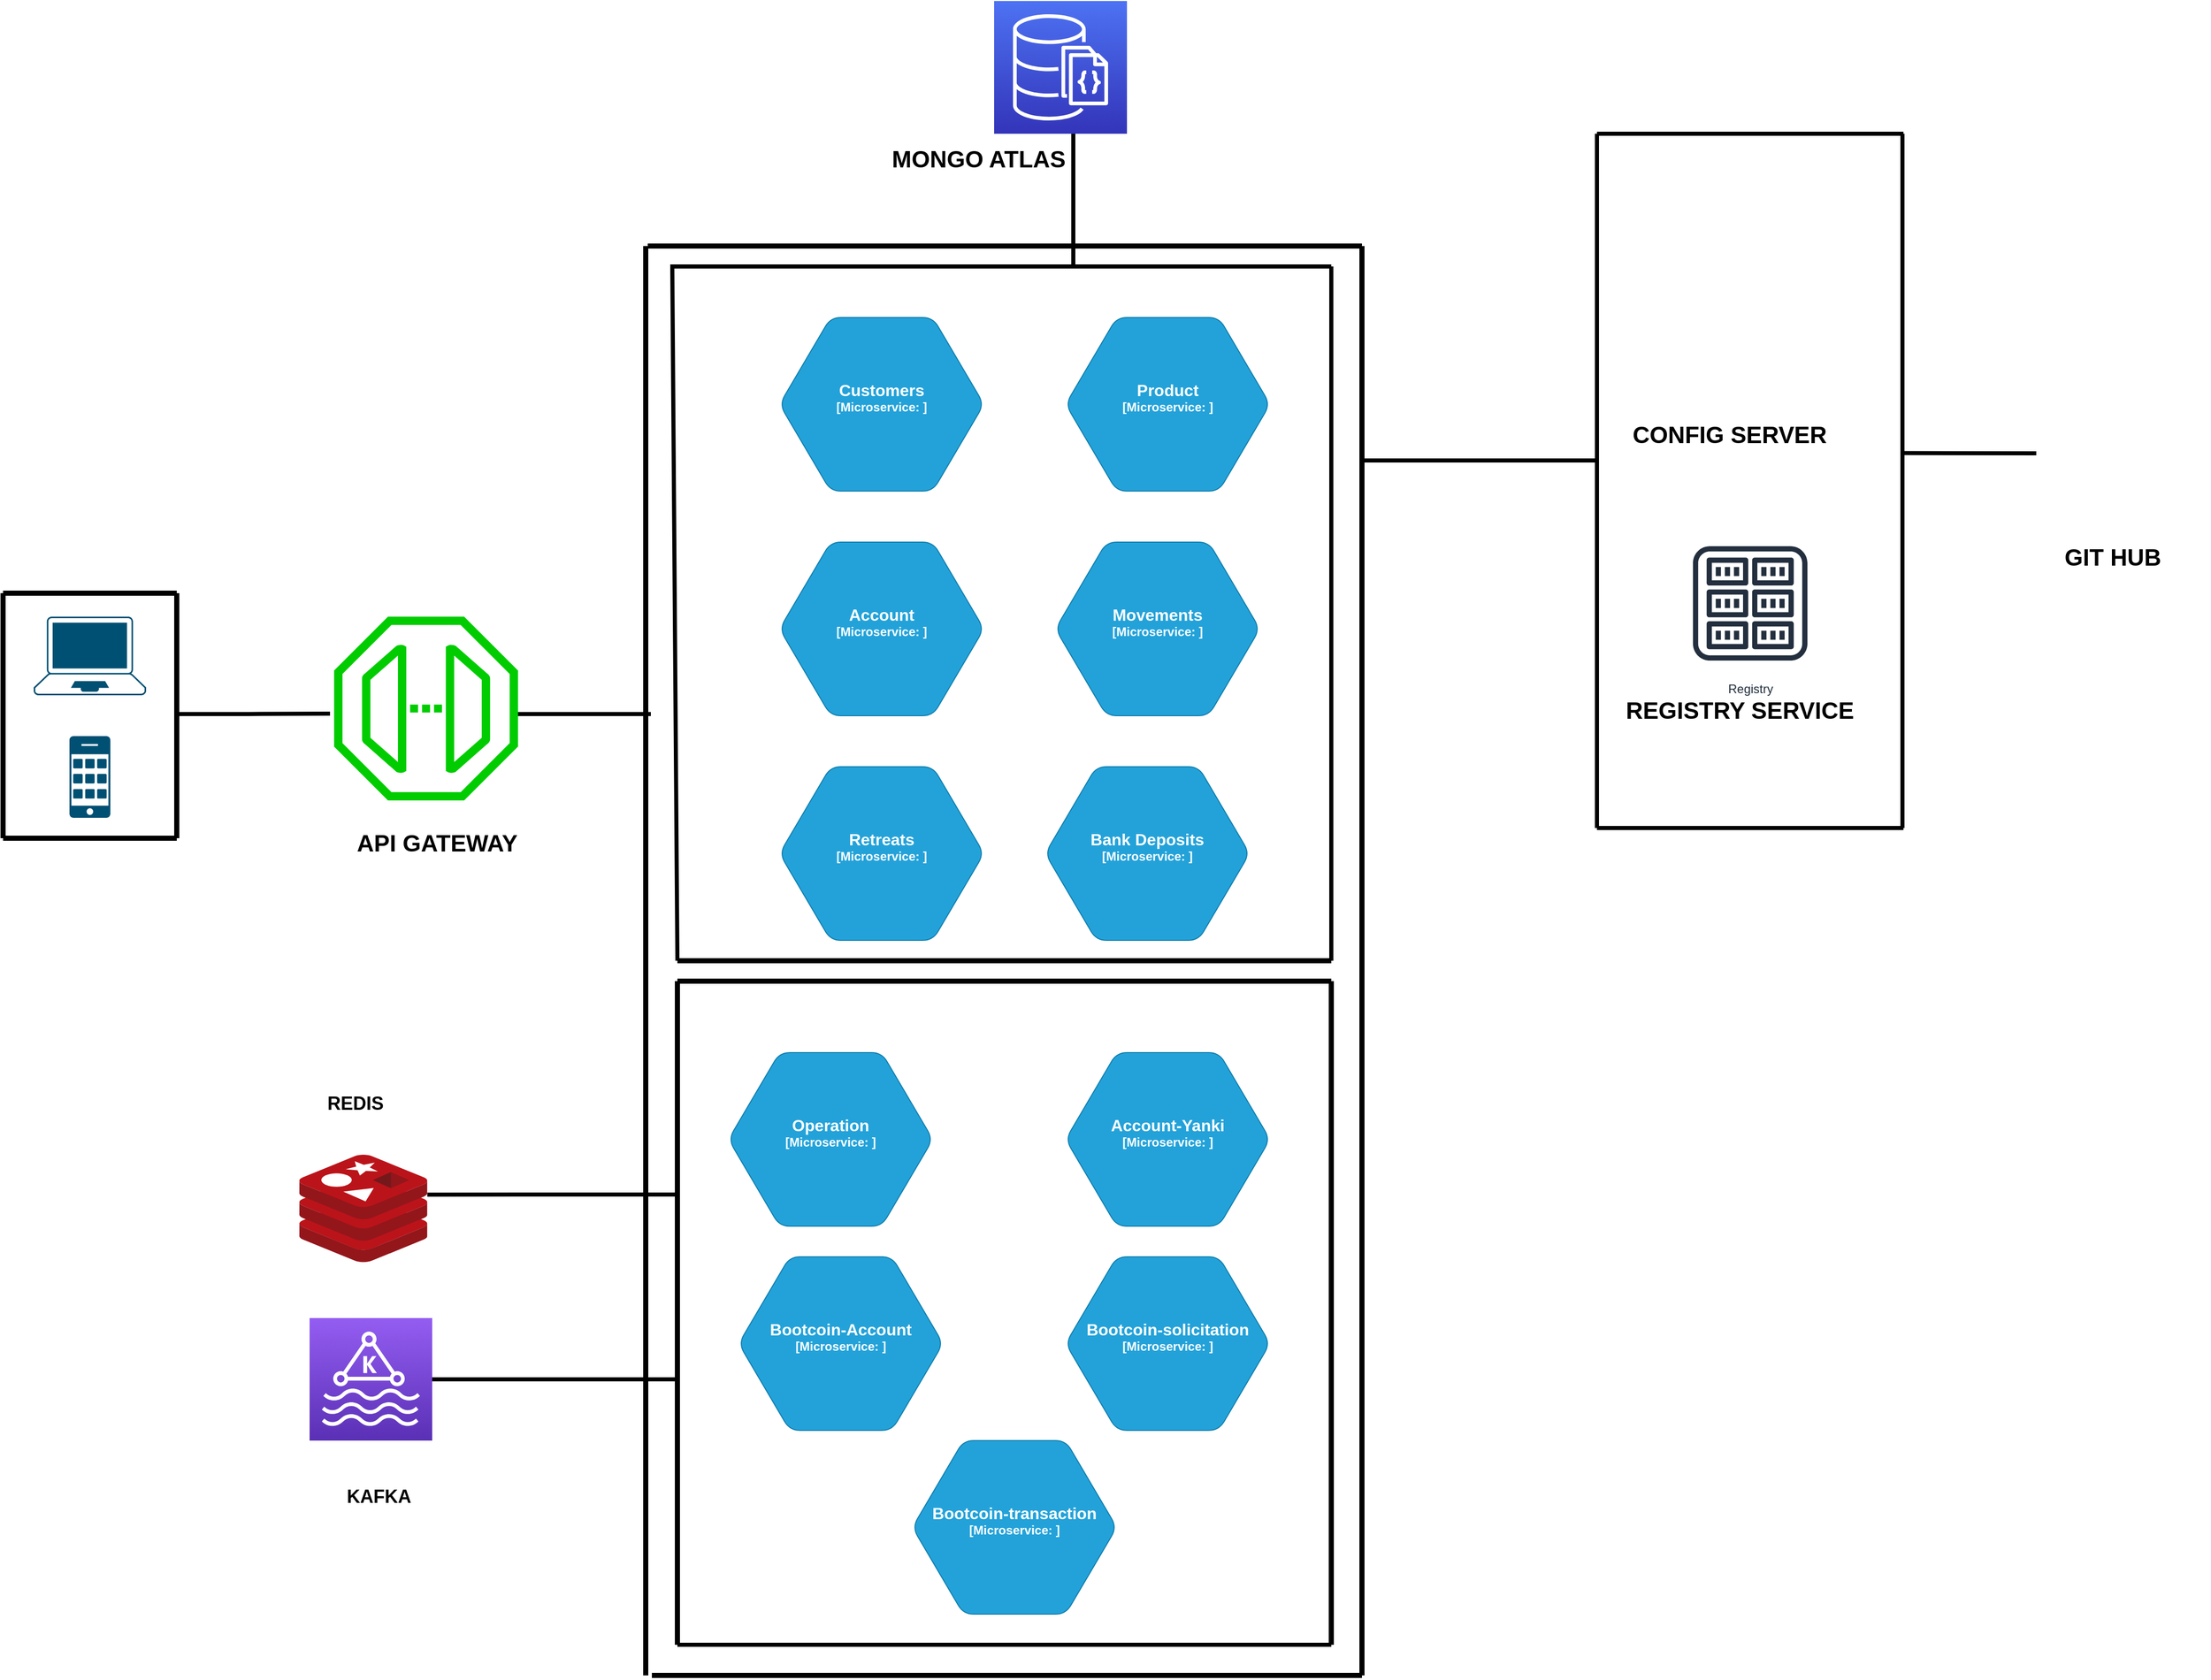 <mxfile version="16.6.6" type="github">
  <diagram id="M9zdxjrtRXyFdbecn8tF" name="Page-1">
    <mxGraphModel dx="1730" dy="2134" grid="1" gridSize="10" guides="1" tooltips="1" connect="1" arrows="1" fold="1" page="1" pageScale="1" pageWidth="827" pageHeight="1169" math="0" shadow="0">
      <root>
        <mxCell id="0" />
        <mxCell id="1" parent="0" />
        <object placeholders="1" c4Type="Account-Yanki" c4Container="Microservice" c4Technology="" c4Description="" label="&lt;font style=&quot;font-size: 16px&quot;&gt;&lt;b&gt;%c4Type%&lt;/font&gt;&lt;div&gt;[%c4Container%:&amp;nbsp;%c4Technology%]&lt;/div&gt;&lt;br&gt;&lt;div&gt;&lt;font style=&quot;font-size: 11px&quot;&gt;&lt;font color=&quot;#E6E6E6&quot;&gt;%c4Description%&lt;/font&gt;&lt;/div&gt;" id="TH7AMwZz-W8swylTgrrO-1">
          <mxCell style="shape=hexagon;size=50;perimeter=hexagonPerimeter2;whiteSpace=wrap;html=1;fixedSize=1;rounded=1;labelBackgroundColor=none;fillColor=#23A2D9;fontSize=12;fontColor=#ffffff;align=center;strokeColor=#0E7DAD;metaEdit=1;points=[[0.5,0,0],[1,0.25,0],[1,0.5,0],[1,0.75,0],[0.5,1,0],[0,0.75,0],[0,0.5,0],[0,0.25,0]];resizable=0;" parent="1" vertex="1">
            <mxGeometry x="1650" y="130" width="200" height="170" as="geometry" />
          </mxCell>
        </object>
        <object placeholders="1" c4Type="Operation" c4Container="Microservice" c4Technology="" c4Description="" label="&lt;font style=&quot;font-size: 16px&quot;&gt;&lt;b&gt;%c4Type%&lt;/font&gt;&lt;div&gt;[%c4Container%:&amp;nbsp;%c4Technology%]&lt;/div&gt;&lt;br&gt;&lt;div&gt;&lt;font style=&quot;font-size: 11px&quot;&gt;&lt;font color=&quot;#E6E6E6&quot;&gt;%c4Description%&lt;/font&gt;&lt;/div&gt;" id="TH7AMwZz-W8swylTgrrO-3">
          <mxCell style="shape=hexagon;size=50;perimeter=hexagonPerimeter2;whiteSpace=wrap;html=1;fixedSize=1;rounded=1;labelBackgroundColor=none;fillColor=#23A2D9;fontSize=12;fontColor=#ffffff;align=center;strokeColor=#0E7DAD;metaEdit=1;points=[[0.5,0,0],[1,0.25,0],[1,0.5,0],[1,0.75,0],[0.5,1,0],[0,0.75,0],[0,0.5,0],[0,0.25,0]];resizable=0;" parent="1" vertex="1">
            <mxGeometry x="1320" y="130" width="200" height="170" as="geometry" />
          </mxCell>
        </object>
        <mxCell id="TH7AMwZz-W8swylTgrrO-12" value="" style="sketch=0;aspect=fixed;html=1;points=[];align=center;image;fontSize=12;image=img/lib/mscae/Cache_Redis_Product.svg;" parent="1" vertex="1">
          <mxGeometry x="900" y="230" width="125.24" height="105.2" as="geometry" />
        </mxCell>
        <mxCell id="TH7AMwZz-W8swylTgrrO-13" value="" style="sketch=0;points=[[0,0,0],[0.25,0,0],[0.5,0,0],[0.75,0,0],[1,0,0],[0,1,0],[0.25,1,0],[0.5,1,0],[0.75,1,0],[1,1,0],[0,0.25,0],[0,0.5,0],[0,0.75,0],[1,0.25,0],[1,0.5,0],[1,0.75,0]];outlineConnect=0;fontColor=#232F3E;gradientColor=#945DF2;gradientDirection=north;fillColor=#5A30B5;strokeColor=#ffffff;dashed=0;verticalLabelPosition=bottom;verticalAlign=top;align=center;html=1;fontSize=12;fontStyle=0;aspect=fixed;shape=mxgraph.aws4.resourceIcon;resIcon=mxgraph.aws4.managed_streaming_for_kafka;" parent="1" vertex="1">
          <mxGeometry x="910" y="390" width="120" height="120" as="geometry" />
        </mxCell>
        <mxCell id="TH7AMwZz-W8swylTgrrO-14" value="&lt;b&gt;&lt;font style=&quot;font-size: 18px&quot;&gt;REDIS&lt;/font&gt;&lt;/b&gt;" style="text;html=1;strokeColor=none;fillColor=none;align=center;verticalAlign=middle;whiteSpace=wrap;rounded=0;rotation=0;" parent="1" vertex="1">
          <mxGeometry x="880" y="160" width="150" height="40" as="geometry" />
        </mxCell>
        <mxCell id="TH7AMwZz-W8swylTgrrO-16" value="&lt;b&gt;&lt;font style=&quot;font-size: 18px&quot;&gt;KAFKA&lt;/font&gt;&lt;/b&gt;" style="text;html=1;strokeColor=none;fillColor=none;align=center;verticalAlign=middle;whiteSpace=wrap;rounded=0;" parent="1" vertex="1">
          <mxGeometry x="930.0" y="545" width="96" height="40" as="geometry" />
        </mxCell>
        <object placeholders="1" c4Type="Customers" c4Container="Microservice" c4Technology="" c4Description="" label="&lt;font style=&quot;font-size: 16px&quot;&gt;&lt;b&gt;%c4Type%&lt;/font&gt;&lt;div&gt;[%c4Container%:&amp;nbsp;%c4Technology%]&lt;/div&gt;&lt;br&gt;&lt;div&gt;&lt;font style=&quot;font-size: 11px&quot;&gt;&lt;font color=&quot;#E6E6E6&quot;&gt;%c4Description%&lt;/font&gt;&lt;/div&gt;" id="e1ChLCtxDdJqWj2ZeUZ7-51">
          <mxCell style="shape=hexagon;size=50;perimeter=hexagonPerimeter2;whiteSpace=wrap;html=1;fixedSize=1;rounded=1;labelBackgroundColor=none;fillColor=#23A2D9;fontSize=12;fontColor=#ffffff;align=center;strokeColor=#0E7DAD;metaEdit=1;points=[[0.5,0,0],[1,0.25,0],[1,0.5,0],[1,0.75,0],[0.5,1,0],[0,0.75,0],[0,0.5,0],[0,0.25,0]];resizable=0;" parent="1" vertex="1">
            <mxGeometry x="1370" y="-590" width="200" height="170" as="geometry" />
          </mxCell>
        </object>
        <object placeholders="1" c4Type="Movements" c4Container="Microservice" c4Technology="" c4Description="" label="&lt;font style=&quot;font-size: 16px&quot;&gt;&lt;b&gt;%c4Type%&lt;/font&gt;&lt;div&gt;[%c4Container%:&amp;nbsp;%c4Technology%]&lt;/div&gt;&lt;br&gt;&lt;div&gt;&lt;font style=&quot;font-size: 11px&quot;&gt;&lt;font color=&quot;#E6E6E6&quot;&gt;%c4Description%&lt;/font&gt;&lt;/div&gt;" id="e1ChLCtxDdJqWj2ZeUZ7-52">
          <mxCell style="shape=hexagon;size=50;perimeter=hexagonPerimeter2;whiteSpace=wrap;html=1;fixedSize=1;rounded=1;labelBackgroundColor=none;fillColor=#23A2D9;fontSize=12;fontColor=#ffffff;align=center;strokeColor=#0E7DAD;metaEdit=1;points=[[0.5,0,0],[1,0.25,0],[1,0.5,0],[1,0.75,0],[0.5,1,0],[0,0.75,0],[0,0.5,0],[0,0.25,0]];resizable=0;" parent="1" vertex="1">
            <mxGeometry x="1640" y="-370" width="200" height="170" as="geometry" />
          </mxCell>
        </object>
        <object placeholders="1" c4Type="Bank Deposits" c4Container="Microservice" c4Technology="" c4Description="" label="&lt;font style=&quot;font-size: 16px&quot;&gt;&lt;b&gt;%c4Type%&lt;/font&gt;&lt;div&gt;[%c4Container%:&amp;nbsp;%c4Technology%]&lt;/div&gt;&lt;br&gt;&lt;div&gt;&lt;font style=&quot;font-size: 11px&quot;&gt;&lt;font color=&quot;#E6E6E6&quot;&gt;%c4Description%&lt;/font&gt;&lt;/div&gt;" id="e1ChLCtxDdJqWj2ZeUZ7-53">
          <mxCell style="shape=hexagon;size=50;perimeter=hexagonPerimeter2;whiteSpace=wrap;html=1;fixedSize=1;rounded=1;labelBackgroundColor=none;fillColor=#23A2D9;fontSize=12;fontColor=#ffffff;align=center;strokeColor=#0E7DAD;metaEdit=1;points=[[0.5,0,0],[1,0.25,0],[1,0.5,0],[1,0.75,0],[0.5,1,0],[0,0.75,0],[0,0.5,0],[0,0.25,0]];resizable=0;" parent="1" vertex="1">
            <mxGeometry x="1630" y="-150" width="200" height="170" as="geometry" />
          </mxCell>
        </object>
        <object placeholders="1" c4Type="Product" c4Container="Microservice" c4Technology="" c4Description="" label="&lt;font style=&quot;font-size: 16px&quot;&gt;&lt;b&gt;%c4Type%&lt;/font&gt;&lt;div&gt;[%c4Container%:&amp;nbsp;%c4Technology%]&lt;/div&gt;&lt;br&gt;&lt;div&gt;&lt;font style=&quot;font-size: 11px&quot;&gt;&lt;font color=&quot;#E6E6E6&quot;&gt;%c4Description%&lt;/font&gt;&lt;/div&gt;" id="e1ChLCtxDdJqWj2ZeUZ7-54">
          <mxCell style="shape=hexagon;size=50;perimeter=hexagonPerimeter2;whiteSpace=wrap;html=1;fixedSize=1;rounded=1;labelBackgroundColor=none;fillColor=#23A2D9;fontSize=12;fontColor=#ffffff;align=center;strokeColor=#0E7DAD;metaEdit=1;points=[[0.5,0,0],[1,0.25,0],[1,0.5,0],[1,0.75,0],[0.5,1,0],[0,0.75,0],[0,0.5,0],[0,0.25,0]];resizable=0;" parent="1" vertex="1">
            <mxGeometry x="1650" y="-590" width="200" height="170" as="geometry" />
          </mxCell>
        </object>
        <mxCell id="e1ChLCtxDdJqWj2ZeUZ7-55" value="" style="endArrow=none;html=1;rounded=0;strokeWidth=4;fillColor=#d5e8d4;strokeColor=#000000;" parent="1" edge="1">
          <mxGeometry width="50" height="50" relative="1" as="geometry">
            <mxPoint x="1270" y="40" as="sourcePoint" />
            <mxPoint x="1910" y="-640" as="targetPoint" />
            <Array as="points">
              <mxPoint x="1265" y="-640" />
            </Array>
          </mxGeometry>
        </mxCell>
        <mxCell id="e1ChLCtxDdJqWj2ZeUZ7-57" value="" style="endArrow=none;html=1;rounded=0;strokeWidth=4;fillColor=#d5e8d4;strokeColor=#000000;" parent="1" edge="1">
          <mxGeometry width="50" height="50" relative="1" as="geometry">
            <mxPoint x="1910" y="40" as="sourcePoint" />
            <mxPoint x="1910" y="-640" as="targetPoint" />
          </mxGeometry>
        </mxCell>
        <object placeholders="1" c4Type="Retreats" c4Container="Microservice" c4Technology="" c4Description="" label="&lt;font style=&quot;font-size: 16px&quot;&gt;&lt;b&gt;%c4Type%&lt;/font&gt;&lt;div&gt;[%c4Container%:&amp;nbsp;%c4Technology%]&lt;/div&gt;&lt;br&gt;&lt;div&gt;&lt;font style=&quot;font-size: 11px&quot;&gt;&lt;font color=&quot;#E6E6E6&quot;&gt;%c4Description%&lt;/font&gt;&lt;/div&gt;" id="e1ChLCtxDdJqWj2ZeUZ7-58">
          <mxCell style="shape=hexagon;size=50;perimeter=hexagonPerimeter2;whiteSpace=wrap;html=1;fixedSize=1;rounded=1;labelBackgroundColor=none;fillColor=#23A2D9;fontSize=12;fontColor=#ffffff;align=center;strokeColor=#0E7DAD;metaEdit=1;points=[[0.5,0,0],[1,0.25,0],[1,0.5,0],[1,0.75,0],[0.5,1,0],[0,0.75,0],[0,0.5,0],[0,0.25,0]];resizable=0;" parent="1" vertex="1">
            <mxGeometry x="1370" y="-150" width="200" height="170" as="geometry" />
          </mxCell>
        </object>
        <mxCell id="e1ChLCtxDdJqWj2ZeUZ7-59" value="" style="sketch=0;outlineConnect=0;fontColor=#232F3E;gradientColor=none;fillColor=#00CC00;strokeColor=none;dashed=0;verticalLabelPosition=bottom;verticalAlign=top;align=center;html=1;fontSize=12;fontStyle=0;aspect=fixed;pointerEvents=1;shape=mxgraph.aws4.endpoint;" parent="1" vertex="1">
          <mxGeometry x="934" y="-297" width="180" height="180" as="geometry" />
        </mxCell>
        <mxCell id="e1ChLCtxDdJqWj2ZeUZ7-60" value="&lt;font style=&quot;font-size: 23px&quot;&gt;API GATEWAY&lt;/font&gt;" style="text;html=1;strokeColor=none;fillColor=none;align=center;verticalAlign=middle;whiteSpace=wrap;rounded=0;fontStyle=1" parent="1" vertex="1">
          <mxGeometry x="940" y="-90" width="190" height="30" as="geometry" />
        </mxCell>
        <mxCell id="e1ChLCtxDdJqWj2ZeUZ7-68" value="" style="shape=image;html=1;verticalAlign=top;verticalLabelPosition=bottom;labelBackgroundColor=#ffffff;imageAspect=0;aspect=fixed;image=https://cdn2.iconfinder.com/data/icons/gnomeicontheme/48x48/apps/gnome-server-config.png;fontSize=23;" parent="1" vertex="1">
          <mxGeometry x="2200" y="-720" width="200" height="200" as="geometry" />
        </mxCell>
        <mxCell id="e1ChLCtxDdJqWj2ZeUZ7-69" value="&lt;font style=&quot;font-size: 23px&quot;&gt;CONFIG SERVER&lt;/font&gt;" style="text;html=1;strokeColor=none;fillColor=none;align=center;verticalAlign=middle;whiteSpace=wrap;rounded=0;fontStyle=1" parent="1" vertex="1">
          <mxGeometry x="2160" y="-490" width="280" height="30" as="geometry" />
        </mxCell>
        <mxCell id="e1ChLCtxDdJqWj2ZeUZ7-70" value="Registry" style="sketch=0;outlineConnect=0;fontColor=#232F3E;gradientColor=none;strokeColor=#232F3E;fillColor=#ffffff;dashed=0;verticalLabelPosition=bottom;verticalAlign=top;align=center;html=1;fontSize=12;fontStyle=0;aspect=fixed;shape=mxgraph.aws4.resourceIcon;resIcon=mxgraph.aws4.registry;" parent="1" vertex="1">
          <mxGeometry x="2250" y="-380" width="140" height="140" as="geometry" />
        </mxCell>
        <mxCell id="e1ChLCtxDdJqWj2ZeUZ7-71" value="&lt;font style=&quot;font-size: 23px&quot;&gt;REGISTRY SERVICE&lt;/font&gt;" style="text;html=1;strokeColor=none;fillColor=none;align=center;verticalAlign=middle;whiteSpace=wrap;rounded=0;fontStyle=1" parent="1" vertex="1">
          <mxGeometry x="2170" y="-220" width="280" height="30" as="geometry" />
        </mxCell>
        <mxCell id="e1ChLCtxDdJqWj2ZeUZ7-72" value="" style="endArrow=none;html=1;rounded=0;fontSize=23;strokeColor=#000000;strokeWidth=4;" parent="1" edge="1">
          <mxGeometry width="50" height="50" relative="1" as="geometry">
            <mxPoint x="1940" y="-450" as="sourcePoint" />
            <mxPoint x="2170" y="-450" as="targetPoint" />
          </mxGeometry>
        </mxCell>
        <mxCell id="e1ChLCtxDdJqWj2ZeUZ7-73" value="" style="endArrow=none;html=1;rounded=0;fontSize=23;strokeColor=#000000;strokeWidth=4;" parent="1" edge="1">
          <mxGeometry width="50" height="50" relative="1" as="geometry">
            <mxPoint x="2170" y="-770" as="sourcePoint" />
            <mxPoint x="2170" y="-340" as="targetPoint" />
          </mxGeometry>
        </mxCell>
        <mxCell id="e1ChLCtxDdJqWj2ZeUZ7-74" value="" style="endArrow=none;html=1;rounded=0;fontSize=23;strokeColor=#000000;strokeWidth=4;" parent="1" edge="1">
          <mxGeometry width="50" height="50" relative="1" as="geometry">
            <mxPoint x="2469" y="-770" as="sourcePoint" />
            <mxPoint x="2469" y="-350" as="targetPoint" />
          </mxGeometry>
        </mxCell>
        <mxCell id="e1ChLCtxDdJqWj2ZeUZ7-75" value="" style="endArrow=none;html=1;rounded=0;fontSize=23;strokeColor=#000000;strokeWidth=4;" parent="1" edge="1">
          <mxGeometry width="50" height="50" relative="1" as="geometry">
            <mxPoint x="2170" y="-770.001" as="sourcePoint" />
            <mxPoint x="2470" y="-770" as="targetPoint" />
          </mxGeometry>
        </mxCell>
        <mxCell id="e1ChLCtxDdJqWj2ZeUZ7-76" value="" style="endArrow=none;html=1;rounded=0;fontSize=23;strokeColor=#000000;strokeWidth=4;" parent="1" edge="1">
          <mxGeometry width="50" height="50" relative="1" as="geometry">
            <mxPoint x="2170" y="-90.001" as="sourcePoint" />
            <mxPoint x="2470" y="-90" as="targetPoint" />
          </mxGeometry>
        </mxCell>
        <mxCell id="e1ChLCtxDdJqWj2ZeUZ7-77" value="" style="endArrow=none;html=1;rounded=0;fontSize=23;strokeColor=#000000;strokeWidth=4;" parent="1" edge="1">
          <mxGeometry width="50" height="50" relative="1" as="geometry">
            <mxPoint x="2170" y="-90" as="sourcePoint" />
            <mxPoint x="2170" y="-340" as="targetPoint" />
          </mxGeometry>
        </mxCell>
        <mxCell id="e1ChLCtxDdJqWj2ZeUZ7-78" value="" style="endArrow=none;html=1;rounded=0;fontSize=23;strokeColor=#000000;strokeWidth=4;" parent="1" edge="1">
          <mxGeometry width="50" height="50" relative="1" as="geometry">
            <mxPoint x="2469" y="-90" as="sourcePoint" />
            <mxPoint x="2469" y="-360" as="targetPoint" />
          </mxGeometry>
        </mxCell>
        <mxCell id="e1ChLCtxDdJqWj2ZeUZ7-79" value="" style="sketch=0;points=[[0,0,0],[0.25,0,0],[0.5,0,0],[0.75,0,0],[1,0,0],[0,1,0],[0.25,1,0],[0.5,1,0],[0.75,1,0],[1,1,0],[0,0.25,0],[0,0.5,0],[0,0.75,0],[1,0.25,0],[1,0.5,0],[1,0.75,0]];outlineConnect=0;fontColor=#232F3E;gradientColor=#4D72F3;gradientDirection=north;fillColor=#3334B9;strokeColor=#ffffff;dashed=0;verticalLabelPosition=bottom;verticalAlign=top;align=center;html=1;fontSize=12;fontStyle=0;aspect=fixed;shape=mxgraph.aws4.resourceIcon;resIcon=mxgraph.aws4.documentdb_with_mongodb_compatibility;" parent="1" vertex="1">
          <mxGeometry x="1580" y="-900" width="130" height="130" as="geometry" />
        </mxCell>
        <mxCell id="e1ChLCtxDdJqWj2ZeUZ7-80" value="" style="endArrow=none;html=1;rounded=0;fontSize=23;strokeColor=#000000;strokeWidth=4;" parent="1" edge="1">
          <mxGeometry width="50" height="50" relative="1" as="geometry">
            <mxPoint x="1657.5" y="-770.001" as="sourcePoint" />
            <mxPoint x="1657.5" y="-640" as="targetPoint" />
          </mxGeometry>
        </mxCell>
        <mxCell id="e1ChLCtxDdJqWj2ZeUZ7-81" value="&lt;span style=&quot;font-size: 23px&quot;&gt;MONGO ATLAS&lt;/span&gt;" style="text;html=1;strokeColor=none;fillColor=none;align=center;verticalAlign=middle;whiteSpace=wrap;rounded=0;fontStyle=1" parent="1" vertex="1">
          <mxGeometry x="1470" y="-760" width="190" height="30" as="geometry" />
        </mxCell>
        <object placeholders="1" c4Type="Account" c4Container="Microservice" c4Technology="" c4Description="" label="&lt;font style=&quot;font-size: 16px&quot;&gt;&lt;b&gt;%c4Type%&lt;/font&gt;&lt;div&gt;[%c4Container%:&amp;nbsp;%c4Technology%]&lt;/div&gt;&lt;br&gt;&lt;div&gt;&lt;font style=&quot;font-size: 11px&quot;&gt;&lt;font color=&quot;#E6E6E6&quot;&gt;%c4Description%&lt;/font&gt;&lt;/div&gt;" id="e1ChLCtxDdJqWj2ZeUZ7-82">
          <mxCell style="shape=hexagon;size=50;perimeter=hexagonPerimeter2;whiteSpace=wrap;html=1;fixedSize=1;rounded=1;labelBackgroundColor=none;fillColor=#23A2D9;fontSize=12;fontColor=#ffffff;align=center;strokeColor=#0E7DAD;metaEdit=1;points=[[0.5,0,0],[1,0.25,0],[1,0.5,0],[1,0.75,0],[0.5,1,0],[0,0.75,0],[0,0.5,0],[0,0.25,0]];resizable=0;" parent="1" vertex="1">
            <mxGeometry x="1370" y="-370" width="200" height="170" as="geometry" />
          </mxCell>
        </object>
        <mxCell id="e1ChLCtxDdJqWj2ZeUZ7-83" value="" style="endArrow=none;html=1;rounded=0;fontSize=23;strokeColor=#000000;strokeWidth=4;" parent="1" edge="1">
          <mxGeometry width="50" height="50" relative="1" as="geometry">
            <mxPoint x="1270" y="710" as="sourcePoint" />
            <mxPoint x="1910" y="710" as="targetPoint" />
          </mxGeometry>
        </mxCell>
        <mxCell id="e1ChLCtxDdJqWj2ZeUZ7-92" value="" style="endArrow=none;html=1;rounded=0;strokeWidth=4;" parent="1" source="TH7AMwZz-W8swylTgrrO-13" edge="1">
          <mxGeometry width="50" height="50" relative="1" as="geometry">
            <mxPoint x="2027.24" y="220" as="sourcePoint" />
            <mxPoint x="1270" y="450" as="targetPoint" />
          </mxGeometry>
        </mxCell>
        <mxCell id="e1ChLCtxDdJqWj2ZeUZ7-93" value="" style="endArrow=none;html=1;rounded=0;fontSize=18;strokeWidth=4;entryX=1;entryY=0.5;entryDx=0;entryDy=0;entryPerimeter=0;" parent="1" edge="1">
          <mxGeometry width="50" height="50" relative="1" as="geometry">
            <mxPoint x="1244" y="-201.67" as="sourcePoint" />
            <mxPoint x="1114" y="-201.67" as="targetPoint" />
            <Array as="points">
              <mxPoint x="1184" y="-201.67" />
            </Array>
          </mxGeometry>
        </mxCell>
        <mxCell id="e1ChLCtxDdJqWj2ZeUZ7-94" value="" style="shape=image;html=1;verticalAlign=top;verticalLabelPosition=bottom;labelBackgroundColor=#ffffff;imageAspect=0;aspect=fixed;image=https://cdn4.iconfinder.com/data/icons/socialcones/508/Github-128.png" parent="1" vertex="1">
          <mxGeometry x="2600" y="-520" width="128" height="128" as="geometry" />
        </mxCell>
        <mxCell id="e1ChLCtxDdJqWj2ZeUZ7-95" value="" style="endArrow=none;html=1;rounded=0;fontSize=23;strokeColor=#000000;strokeWidth=4;" parent="1" edge="1">
          <mxGeometry width="50" height="50" relative="1" as="geometry">
            <mxPoint x="2468" y="-457.251" as="sourcePoint" />
            <mxPoint x="2600" y="-457" as="targetPoint" />
          </mxGeometry>
        </mxCell>
        <mxCell id="e1ChLCtxDdJqWj2ZeUZ7-96" value="&lt;font style=&quot;font-size: 23px&quot;&gt;GIT HUB&lt;/font&gt;" style="text;html=1;strokeColor=none;fillColor=none;align=center;verticalAlign=middle;whiteSpace=wrap;rounded=0;fontStyle=1" parent="1" vertex="1">
          <mxGeometry x="2580" y="-370" width="190" height="30" as="geometry" />
        </mxCell>
        <object placeholders="1" c4Type="Bootcoin-Account" c4Container="Microservice" c4Technology="" c4Description="" label="&lt;font style=&quot;font-size: 16px&quot;&gt;&lt;b&gt;%c4Type%&lt;/font&gt;&lt;div&gt;[%c4Container%:&amp;nbsp;%c4Technology%]&lt;/div&gt;&lt;br&gt;&lt;div&gt;&lt;font style=&quot;font-size: 11px&quot;&gt;&lt;font color=&quot;#E6E6E6&quot;&gt;%c4Description%&lt;/font&gt;&lt;/div&gt;" id="op-Sg9ZO8f-6mYXUjQk0-1">
          <mxCell style="shape=hexagon;size=50;perimeter=hexagonPerimeter2;whiteSpace=wrap;html=1;fixedSize=1;rounded=1;labelBackgroundColor=none;fillColor=#23A2D9;fontSize=12;fontColor=#ffffff;align=center;strokeColor=#0E7DAD;metaEdit=1;points=[[0.5,0,0],[1,0.25,0],[1,0.5,0],[1,0.75,0],[0.5,1,0],[0,0.75,0],[0,0.5,0],[0,0.25,0]];resizable=0;" parent="1" vertex="1">
            <mxGeometry x="1330" y="330" width="200" height="170" as="geometry" />
          </mxCell>
        </object>
        <object placeholders="1" c4Type="Bootcoin-solicitation" c4Container="Microservice" c4Technology="" c4Description="" label="&lt;font style=&quot;font-size: 16px&quot;&gt;&lt;b&gt;%c4Type%&lt;/font&gt;&lt;div&gt;[%c4Container%:&amp;nbsp;%c4Technology%]&lt;/div&gt;&lt;br&gt;&lt;div&gt;&lt;font style=&quot;font-size: 11px&quot;&gt;&lt;font color=&quot;#E6E6E6&quot;&gt;%c4Description%&lt;/font&gt;&lt;/div&gt;" id="op-Sg9ZO8f-6mYXUjQk0-2">
          <mxCell style="shape=hexagon;size=50;perimeter=hexagonPerimeter2;whiteSpace=wrap;html=1;fixedSize=1;rounded=1;labelBackgroundColor=none;fillColor=#23A2D9;fontSize=12;fontColor=#ffffff;align=center;strokeColor=#0E7DAD;metaEdit=1;points=[[0.5,0,0],[1,0.25,0],[1,0.5,0],[1,0.75,0],[0.5,1,0],[0,0.75,0],[0,0.5,0],[0,0.25,0]];resizable=0;" parent="1" vertex="1">
            <mxGeometry x="1650" y="330" width="200" height="170" as="geometry" />
          </mxCell>
        </object>
        <object placeholders="1" c4Type="Bootcoin-transaction" c4Container="Microservice" c4Technology="" c4Description="" label="&lt;font style=&quot;font-size: 16px&quot;&gt;&lt;b&gt;%c4Type%&lt;/font&gt;&lt;div&gt;[%c4Container%:&amp;nbsp;%c4Technology%]&lt;/div&gt;&lt;br&gt;&lt;div&gt;&lt;font style=&quot;font-size: 11px&quot;&gt;&lt;font color=&quot;#E6E6E6&quot;&gt;%c4Description%&lt;/font&gt;&lt;/div&gt;" id="op-Sg9ZO8f-6mYXUjQk0-3">
          <mxCell style="shape=hexagon;size=50;perimeter=hexagonPerimeter2;whiteSpace=wrap;html=1;fixedSize=1;rounded=1;labelBackgroundColor=none;fillColor=#23A2D9;fontSize=12;fontColor=#ffffff;align=center;strokeColor=#0E7DAD;metaEdit=1;points=[[0.5,0,0],[1,0.25,0],[1,0.5,0],[1,0.75,0],[0.5,1,0],[0,0.75,0],[0,0.5,0],[0,0.25,0]];resizable=0;" parent="1" vertex="1">
            <mxGeometry x="1500" y="510" width="200" height="170" as="geometry" />
          </mxCell>
        </object>
        <mxCell id="op-Sg9ZO8f-6mYXUjQk0-7" value="" style="endArrow=none;html=1;rounded=0;strokeWidth=5;" parent="1" edge="1">
          <mxGeometry width="50" height="50" relative="1" as="geometry">
            <mxPoint x="1270" y="60" as="sourcePoint" />
            <mxPoint x="1910" y="60" as="targetPoint" />
          </mxGeometry>
        </mxCell>
        <mxCell id="op-Sg9ZO8f-6mYXUjQk0-8" value="" style="endArrow=none;html=1;rounded=0;strokeWidth=5;" parent="1" edge="1">
          <mxGeometry width="50" height="50" relative="1" as="geometry">
            <mxPoint x="1239" y="740" as="sourcePoint" />
            <mxPoint x="1239" y="-660" as="targetPoint" />
          </mxGeometry>
        </mxCell>
        <mxCell id="op-Sg9ZO8f-6mYXUjQk0-9" value="" style="endArrow=none;html=1;rounded=0;strokeWidth=5;" parent="1" edge="1">
          <mxGeometry width="50" height="50" relative="1" as="geometry">
            <mxPoint x="1241" y="-660" as="sourcePoint" />
            <mxPoint x="1940" y="-660" as="targetPoint" />
          </mxGeometry>
        </mxCell>
        <mxCell id="op-Sg9ZO8f-6mYXUjQk0-10" value="" style="endArrow=none;html=1;rounded=0;strokeWidth=5;" parent="1" edge="1">
          <mxGeometry width="50" height="50" relative="1" as="geometry">
            <mxPoint x="1940" y="740" as="sourcePoint" />
            <mxPoint x="1940" y="-660" as="targetPoint" />
          </mxGeometry>
        </mxCell>
        <mxCell id="op-Sg9ZO8f-6mYXUjQk0-11" value="" style="endArrow=none;html=1;rounded=0;strokeWidth=5;" parent="1" edge="1">
          <mxGeometry width="50" height="50" relative="1" as="geometry">
            <mxPoint x="1245" y="740" as="sourcePoint" />
            <mxPoint x="1940" y="740" as="targetPoint" />
          </mxGeometry>
        </mxCell>
        <mxCell id="op-Sg9ZO8f-6mYXUjQk0-13" value="" style="endArrow=none;html=1;rounded=0;strokeWidth=4;" parent="1" edge="1">
          <mxGeometry width="50" height="50" relative="1" as="geometry">
            <mxPoint x="1025.24" y="269.09" as="sourcePoint" />
            <mxPoint x="1270" y="269" as="targetPoint" />
          </mxGeometry>
        </mxCell>
        <mxCell id="op-Sg9ZO8f-6mYXUjQk0-14" value="" style="endArrow=none;html=1;rounded=0;strokeWidth=5;" parent="1" edge="1">
          <mxGeometry width="50" height="50" relative="1" as="geometry">
            <mxPoint x="1270" y="40" as="sourcePoint" />
            <mxPoint x="1910" y="40" as="targetPoint" />
          </mxGeometry>
        </mxCell>
        <mxCell id="op-Sg9ZO8f-6mYXUjQk0-16" value="" style="endArrow=none;html=1;rounded=0;strokeWidth=5;" parent="1" edge="1">
          <mxGeometry width="50" height="50" relative="1" as="geometry">
            <mxPoint x="1270" y="710" as="sourcePoint" />
            <mxPoint x="1270" y="60" as="targetPoint" />
          </mxGeometry>
        </mxCell>
        <mxCell id="op-Sg9ZO8f-6mYXUjQk0-17" value="" style="endArrow=none;html=1;rounded=0;strokeWidth=5;" parent="1" edge="1">
          <mxGeometry width="50" height="50" relative="1" as="geometry">
            <mxPoint x="1910" y="710" as="sourcePoint" />
            <mxPoint x="1910" y="60" as="targetPoint" />
          </mxGeometry>
        </mxCell>
        <mxCell id="H5bxD-7pSqCIPWwtbk4z-1" value="" style="points=[[0.13,0.02,0],[0.5,0,0],[0.87,0.02,0],[0.885,0.4,0],[0.985,0.985,0],[0.5,1,0],[0.015,0.985,0],[0.115,0.4,0]];verticalLabelPosition=bottom;sketch=0;html=1;verticalAlign=top;aspect=fixed;align=center;pointerEvents=1;shape=mxgraph.cisco19.laptop;fillColor=#005073;strokeColor=none;" vertex="1" parent="1">
          <mxGeometry x="640" y="-297" width="110" height="77" as="geometry" />
        </mxCell>
        <mxCell id="H5bxD-7pSqCIPWwtbk4z-2" value="" style="sketch=0;points=[[0.015,0.015,0],[0.985,0.015,0],[0.985,0.985,0],[0.015,0.985,0],[0.25,0,0],[0.5,0,0],[0.75,0,0],[1,0.25,0],[1,0.5,0],[1,0.75,0],[0.75,1,0],[0.5,1,0],[0.25,1,0],[0,0.75,0],[0,0.5,0],[0,0.25,0]];verticalLabelPosition=bottom;html=1;verticalAlign=top;aspect=fixed;align=center;pointerEvents=1;shape=mxgraph.cisco19.cell_phone;fillColor=#005073;strokeColor=none;" vertex="1" parent="1">
          <mxGeometry x="675" y="-180" width="40" height="80" as="geometry" />
        </mxCell>
        <mxCell id="H5bxD-7pSqCIPWwtbk4z-6" value="" style="endArrow=none;html=1;rounded=0;strokeWidth=5;" edge="1" parent="1">
          <mxGeometry width="50" height="50" relative="1" as="geometry">
            <mxPoint x="610" y="-80" as="sourcePoint" />
            <mxPoint x="610" y="-320" as="targetPoint" />
          </mxGeometry>
        </mxCell>
        <mxCell id="H5bxD-7pSqCIPWwtbk4z-7" value="" style="endArrow=none;html=1;rounded=0;strokeWidth=5;" edge="1" parent="1">
          <mxGeometry width="50" height="50" relative="1" as="geometry">
            <mxPoint x="780" y="-320" as="sourcePoint" />
            <mxPoint x="610" y="-320" as="targetPoint" />
          </mxGeometry>
        </mxCell>
        <mxCell id="H5bxD-7pSqCIPWwtbk4z-8" value="" style="endArrow=none;html=1;rounded=0;strokeWidth=5;" edge="1" parent="1">
          <mxGeometry width="50" height="50" relative="1" as="geometry">
            <mxPoint x="780" y="-80" as="sourcePoint" />
            <mxPoint x="780" y="-320.0" as="targetPoint" />
          </mxGeometry>
        </mxCell>
        <mxCell id="H5bxD-7pSqCIPWwtbk4z-9" value="" style="endArrow=none;html=1;rounded=0;strokeWidth=5;" edge="1" parent="1">
          <mxGeometry width="50" height="50" relative="1" as="geometry">
            <mxPoint x="780" y="-80.0" as="sourcePoint" />
            <mxPoint x="610" y="-80.0" as="targetPoint" />
          </mxGeometry>
        </mxCell>
        <mxCell id="H5bxD-7pSqCIPWwtbk4z-10" value="" style="endArrow=none;html=1;rounded=0;fontSize=18;strokeWidth=4;entryX=1;entryY=0.5;entryDx=0;entryDy=0;entryPerimeter=0;" edge="1" parent="1">
          <mxGeometry width="50" height="50" relative="1" as="geometry">
            <mxPoint x="930" y="-202" as="sourcePoint" />
            <mxPoint x="780" y="-201.67" as="targetPoint" />
            <Array as="points">
              <mxPoint x="850" y="-201.67" />
            </Array>
          </mxGeometry>
        </mxCell>
      </root>
    </mxGraphModel>
  </diagram>
</mxfile>
